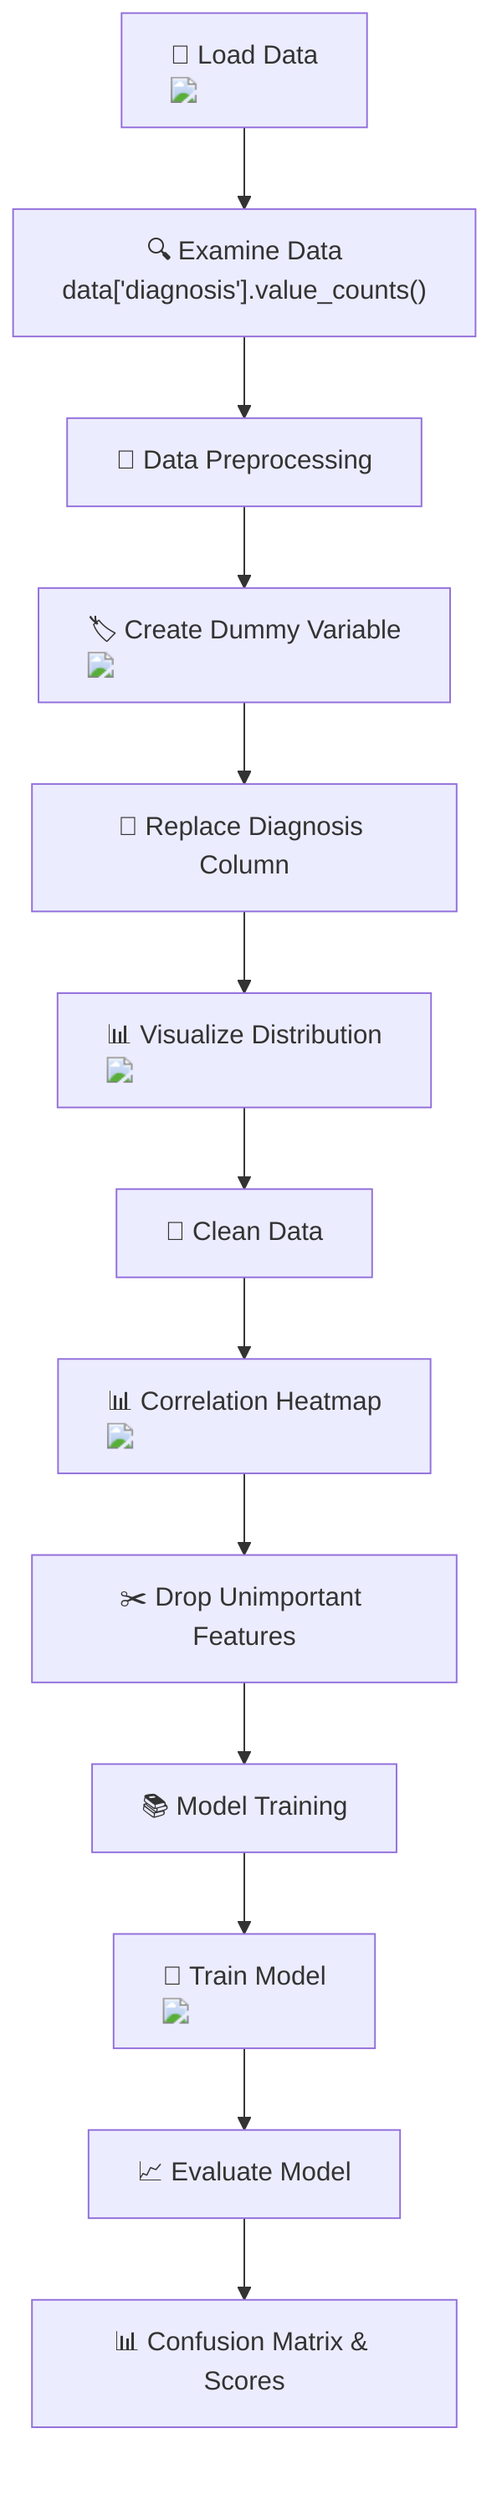 flowchart TD
    A["📂 Load Data <img src='file.svg'/>"] --> B["🔍 Examine Data<BR/>data['diagnosis'].value_counts()"]
    B --> C["🐍 Data Preprocessing"]
    C --> D["🏷️ Create Dummy Variable <img src='column_split.svg'/>"]
    D --> E["🚮 Replace Diagnosis Column"]
    E --> F["📊 Visualize Distribution <img src='dummy_plots/pie_template.svg'/>"]
    F --> G["🔄 Clean Data"]
    G --> H["📊 Correlation Heatmap <img src='dummy_plots/heatmap_template.svg'/>"]
    H --> I["✂️ Drop Unimportant Features"]
    I --> J["📚 Model Training"]
    J --> K["🤖 Train Model <img src='brain.svg'/>"]
    K --> L["📈 Evaluate Model"]
    L --> M["📊 Confusion Matrix & Scores"]